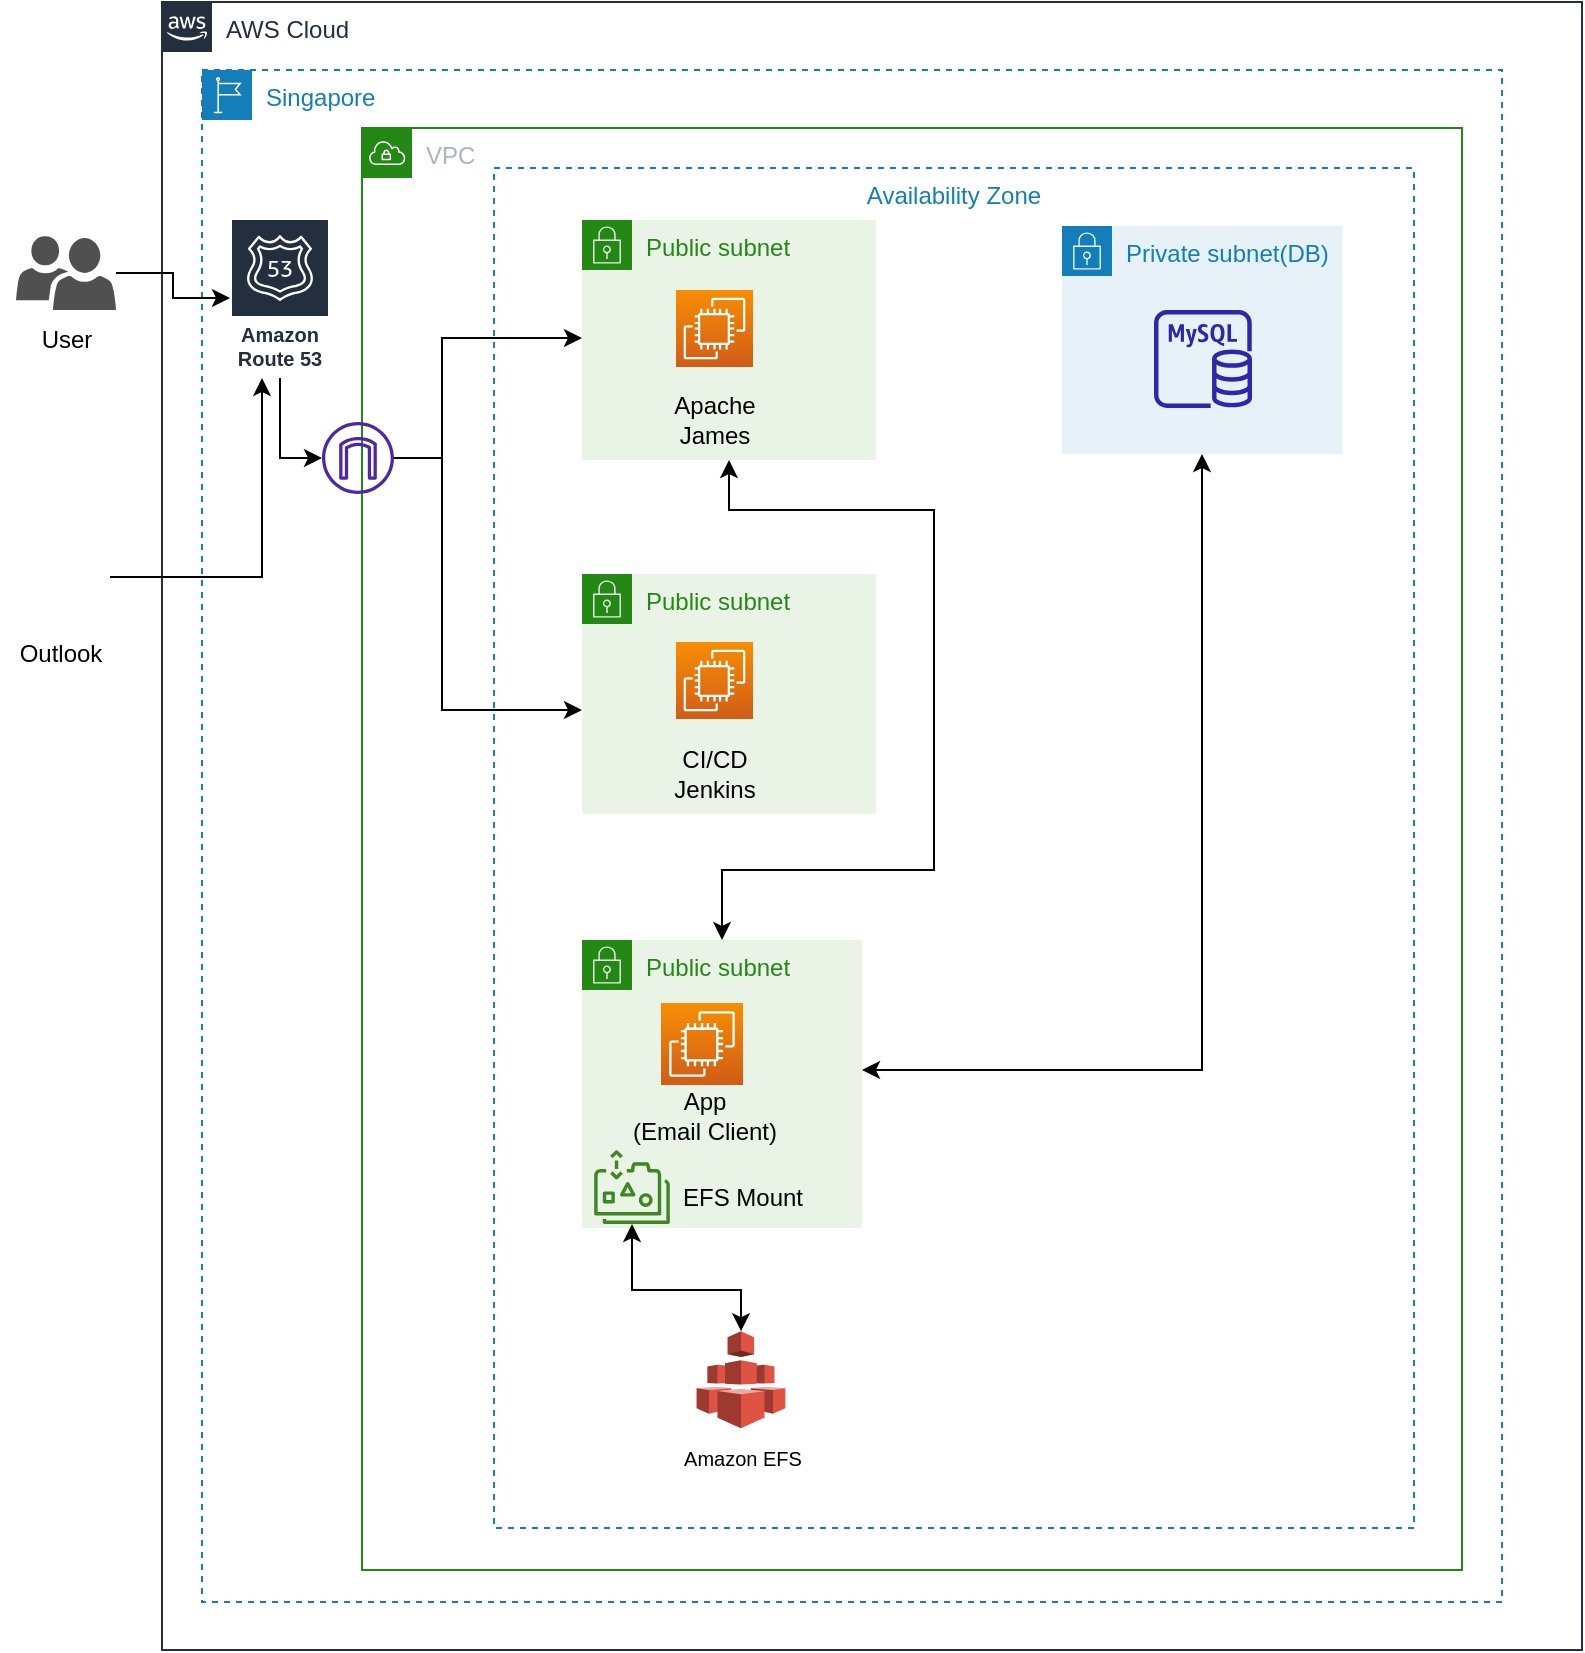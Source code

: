 <mxfile version="20.2.0" type="github">
  <diagram id="Zue_eKCFJt0pqccLzbwO" name="페이지-1">
    <mxGraphModel dx="2595" dy="2425" grid="1" gridSize="10" guides="1" tooltips="1" connect="1" arrows="1" fold="1" page="1" pageScale="1" pageWidth="1169" pageHeight="827" math="0" shadow="0">
      <root>
        <mxCell id="0" />
        <mxCell id="1" parent="0" />
        <mxCell id="9HHPdQ6lVdwMARaH89F9-38" value="AWS Cloud" style="points=[[0,0],[0.25,0],[0.5,0],[0.75,0],[1,0],[1,0.25],[1,0.5],[1,0.75],[1,1],[0.75,1],[0.5,1],[0.25,1],[0,1],[0,0.75],[0,0.5],[0,0.25]];outlineConnect=0;gradientColor=none;html=1;whiteSpace=wrap;fontSize=12;fontStyle=0;container=1;pointerEvents=0;collapsible=0;recursiveResize=0;shape=mxgraph.aws4.group;grIcon=mxgraph.aws4.group_aws_cloud_alt;strokeColor=#232F3E;fillColor=none;verticalAlign=top;align=left;spacingLeft=30;fontColor=#232F3E;dashed=0;" parent="1" vertex="1">
          <mxGeometry x="-1016" y="-1654" width="710" height="824" as="geometry" />
        </mxCell>
        <mxCell id="9HHPdQ6lVdwMARaH89F9-39" value="Singapore" style="points=[[0,0],[0.25,0],[0.5,0],[0.75,0],[1,0],[1,0.25],[1,0.5],[1,0.75],[1,1],[0.75,1],[0.5,1],[0.25,1],[0,1],[0,0.75],[0,0.5],[0,0.25]];outlineConnect=0;gradientColor=none;html=1;whiteSpace=wrap;fontSize=12;fontStyle=0;container=1;pointerEvents=0;collapsible=0;recursiveResize=0;shape=mxgraph.aws4.group;grIcon=mxgraph.aws4.group_region;strokeColor=#147EBA;fillColor=none;verticalAlign=top;align=left;spacingLeft=30;fontColor=#147EBA;dashed=1;" parent="9HHPdQ6lVdwMARaH89F9-38" vertex="1">
          <mxGeometry x="20" y="34" width="650" height="766" as="geometry" />
        </mxCell>
        <mxCell id="9HHPdQ6lVdwMARaH89F9-65" value="VPC" style="points=[[0,0],[0.25,0],[0.5,0],[0.75,0],[1,0],[1,0.25],[1,0.5],[1,0.75],[1,1],[0.75,1],[0.5,1],[0.25,1],[0,1],[0,0.75],[0,0.5],[0,0.25]];outlineConnect=0;gradientColor=none;html=1;whiteSpace=wrap;fontSize=12;fontStyle=0;container=1;pointerEvents=0;collapsible=0;recursiveResize=0;shape=mxgraph.aws4.group;grIcon=mxgraph.aws4.group_vpc;strokeColor=#248814;fillColor=none;verticalAlign=top;align=left;spacingLeft=30;fontColor=#AAB7B8;dashed=0;" parent="9HHPdQ6lVdwMARaH89F9-39" vertex="1">
          <mxGeometry x="80" y="29" width="550" height="721" as="geometry" />
        </mxCell>
        <mxCell id="9HHPdQ6lVdwMARaH89F9-146" value="Availability Zone" style="fillColor=none;strokeColor=#147EBA;dashed=1;verticalAlign=top;fontStyle=0;fontColor=#147EBA;" parent="9HHPdQ6lVdwMARaH89F9-65" vertex="1">
          <mxGeometry x="66" y="20" width="460" height="680" as="geometry" />
        </mxCell>
        <mxCell id="qApSkKF9M9Iw-kagIQw_-2" style="edgeStyle=orthogonalEdgeStyle;rounded=0;orthogonalLoop=1;jettySize=auto;html=1;entryX=0.5;entryY=0;entryDx=0;entryDy=0;startArrow=classic;startFill=1;" edge="1" parent="9HHPdQ6lVdwMARaH89F9-65" source="9HHPdQ6lVdwMARaH89F9-69" target="9HHPdQ6lVdwMARaH89F9-94">
          <mxGeometry relative="1" as="geometry">
            <Array as="points">
              <mxPoint x="184" y="191" />
              <mxPoint x="286" y="191" />
              <mxPoint x="286" y="371" />
              <mxPoint x="180" y="371" />
            </Array>
          </mxGeometry>
        </mxCell>
        <mxCell id="9HHPdQ6lVdwMARaH89F9-69" value="Public subnet" style="points=[[0,0],[0.25,0],[0.5,0],[0.75,0],[1,0],[1,0.25],[1,0.5],[1,0.75],[1,1],[0.75,1],[0.5,1],[0.25,1],[0,1],[0,0.75],[0,0.5],[0,0.25]];outlineConnect=0;gradientColor=none;html=1;whiteSpace=wrap;fontSize=12;fontStyle=0;container=1;pointerEvents=0;collapsible=0;recursiveResize=0;shape=mxgraph.aws4.group;grIcon=mxgraph.aws4.group_security_group;grStroke=0;strokeColor=#248814;fillColor=#E9F3E6;verticalAlign=top;align=left;spacingLeft=30;fontColor=#248814;dashed=0;" parent="9HHPdQ6lVdwMARaH89F9-65" vertex="1">
          <mxGeometry x="110" y="46" width="147" height="120" as="geometry" />
        </mxCell>
        <mxCell id="9HHPdQ6lVdwMARaH89F9-83" value="" style="sketch=0;points=[[0,0,0],[0.25,0,0],[0.5,0,0],[0.75,0,0],[1,0,0],[0,1,0],[0.25,1,0],[0.5,1,0],[0.75,1,0],[1,1,0],[0,0.25,0],[0,0.5,0],[0,0.75,0],[1,0.25,0],[1,0.5,0],[1,0.75,0]];outlineConnect=0;fontColor=#232F3E;gradientColor=#F78E04;gradientDirection=north;fillColor=#D05C17;strokeColor=#ffffff;dashed=0;verticalLabelPosition=bottom;verticalAlign=top;align=center;html=1;fontSize=12;fontStyle=0;aspect=fixed;shape=mxgraph.aws4.resourceIcon;resIcon=mxgraph.aws4.ec2;" parent="9HHPdQ6lVdwMARaH89F9-69" vertex="1">
          <mxGeometry x="47" y="35" width="38.5" height="38.5" as="geometry" />
        </mxCell>
        <mxCell id="9HHPdQ6lVdwMARaH89F9-85" value="Apache&lt;br&gt;James" style="text;html=1;resizable=0;autosize=1;align=center;verticalAlign=middle;points=[];fillColor=none;strokeColor=none;rounded=0;" parent="9HHPdQ6lVdwMARaH89F9-69" vertex="1">
          <mxGeometry x="36.25" y="80" width="60" height="40" as="geometry" />
        </mxCell>
        <mxCell id="9HHPdQ6lVdwMARaH89F9-94" value="Public subnet" style="points=[[0,0],[0.25,0],[0.5,0],[0.75,0],[1,0],[1,0.25],[1,0.5],[1,0.75],[1,1],[0.75,1],[0.5,1],[0.25,1],[0,1],[0,0.75],[0,0.5],[0,0.25]];outlineConnect=0;gradientColor=none;html=1;whiteSpace=wrap;fontSize=12;fontStyle=0;container=1;pointerEvents=0;collapsible=0;recursiveResize=0;shape=mxgraph.aws4.group;grIcon=mxgraph.aws4.group_security_group;grStroke=0;strokeColor=#248814;fillColor=#E9F3E6;verticalAlign=top;align=left;spacingLeft=30;fontColor=#248814;dashed=0;" parent="9HHPdQ6lVdwMARaH89F9-65" vertex="1">
          <mxGeometry x="110" y="406" width="140" height="144" as="geometry" />
        </mxCell>
        <mxCell id="9HHPdQ6lVdwMARaH89F9-101" value="Public subnet" style="points=[[0,0],[0.25,0],[0.5,0],[0.75,0],[1,0],[1,0.25],[1,0.5],[1,0.75],[1,1],[0.75,1],[0.5,1],[0.25,1],[0,1],[0,0.75],[0,0.5],[0,0.25]];outlineConnect=0;gradientColor=none;html=1;whiteSpace=wrap;fontSize=12;fontStyle=0;container=1;pointerEvents=0;collapsible=0;recursiveResize=0;shape=mxgraph.aws4.group;grIcon=mxgraph.aws4.group_security_group;grStroke=0;strokeColor=#248814;fillColor=#E9F3E6;verticalAlign=top;align=left;spacingLeft=30;fontColor=#248814;dashed=0;" parent="9HHPdQ6lVdwMARaH89F9-65" vertex="1">
          <mxGeometry x="110" y="223" width="147" height="120" as="geometry" />
        </mxCell>
        <mxCell id="9HHPdQ6lVdwMARaH89F9-102" value="" style="sketch=0;points=[[0,0,0],[0.25,0,0],[0.5,0,0],[0.75,0,0],[1,0,0],[0,1,0],[0.25,1,0],[0.5,1,0],[0.75,1,0],[1,1,0],[0,0.25,0],[0,0.5,0],[0,0.75,0],[1,0.25,0],[1,0.5,0],[1,0.75,0]];outlineConnect=0;fontColor=#232F3E;gradientColor=#F78E04;gradientDirection=north;fillColor=#D05C17;strokeColor=#ffffff;dashed=0;verticalLabelPosition=bottom;verticalAlign=top;align=center;html=1;fontSize=12;fontStyle=0;aspect=fixed;shape=mxgraph.aws4.resourceIcon;resIcon=mxgraph.aws4.ec2;" parent="9HHPdQ6lVdwMARaH89F9-101" vertex="1">
          <mxGeometry x="47" y="34" width="38.5" height="38.5" as="geometry" />
        </mxCell>
        <mxCell id="9HHPdQ6lVdwMARaH89F9-103" value="CI/CD&lt;br&gt;Jenkins" style="text;html=1;resizable=0;autosize=1;align=center;verticalAlign=middle;points=[];fillColor=none;strokeColor=none;rounded=0;" parent="9HHPdQ6lVdwMARaH89F9-101" vertex="1">
          <mxGeometry x="36.25" y="80" width="60" height="40" as="geometry" />
        </mxCell>
        <mxCell id="9HHPdQ6lVdwMARaH89F9-139" style="edgeStyle=orthogonalEdgeStyle;rounded=0;orthogonalLoop=1;jettySize=auto;html=1;" parent="9HHPdQ6lVdwMARaH89F9-65" source="9HHPdQ6lVdwMARaH89F9-109" target="9HHPdQ6lVdwMARaH89F9-69" edge="1">
          <mxGeometry relative="1" as="geometry">
            <Array as="points">
              <mxPoint x="40" y="165" />
              <mxPoint x="40" y="105" />
            </Array>
          </mxGeometry>
        </mxCell>
        <mxCell id="9HHPdQ6lVdwMARaH89F9-147" style="edgeStyle=orthogonalEdgeStyle;rounded=0;orthogonalLoop=1;jettySize=auto;html=1;" parent="9HHPdQ6lVdwMARaH89F9-65" source="9HHPdQ6lVdwMARaH89F9-109" target="9HHPdQ6lVdwMARaH89F9-101" edge="1">
          <mxGeometry relative="1" as="geometry">
            <Array as="points">
              <mxPoint x="40" y="165" />
              <mxPoint x="40" y="291" />
            </Array>
          </mxGeometry>
        </mxCell>
        <mxCell id="9HHPdQ6lVdwMARaH89F9-109" value="" style="sketch=0;outlineConnect=0;fontColor=#232F3E;gradientColor=none;fillColor=#4D27AA;strokeColor=none;dashed=0;verticalLabelPosition=bottom;verticalAlign=top;align=center;html=1;fontSize=12;fontStyle=0;aspect=fixed;pointerEvents=1;shape=mxgraph.aws4.internet_gateway;" parent="9HHPdQ6lVdwMARaH89F9-65" vertex="1">
          <mxGeometry x="-20" y="147" width="36" height="36" as="geometry" />
        </mxCell>
        <mxCell id="9HHPdQ6lVdwMARaH89F9-168" value="" style="group" parent="9HHPdQ6lVdwMARaH89F9-65" vertex="1" connectable="0">
          <mxGeometry x="149.5" y="602" width="71" height="74" as="geometry" />
        </mxCell>
        <mxCell id="9HHPdQ6lVdwMARaH89F9-170" value="Amazon EFS" style="text;html=1;align=center;verticalAlign=middle;resizable=0;points=[];autosize=1;strokeColor=none;fillColor=none;fontSize=10;" parent="9HHPdQ6lVdwMARaH89F9-168" vertex="1">
          <mxGeometry y="48.186" width="80" height="30" as="geometry" />
        </mxCell>
        <mxCell id="9HHPdQ6lVdwMARaH89F9-169" value="" style="outlineConnect=0;dashed=0;verticalLabelPosition=bottom;verticalAlign=top;align=center;html=1;shape=mxgraph.aws3.efs;fillColor=#E05243;gradientColor=none;" parent="9HHPdQ6lVdwMARaH89F9-168" vertex="1">
          <mxGeometry x="17.81" y="-0.43" width="44.375" height="48.616" as="geometry" />
        </mxCell>
        <mxCell id="9HHPdQ6lVdwMARaH89F9-178" style="edgeStyle=orthogonalEdgeStyle;rounded=0;orthogonalLoop=1;jettySize=auto;html=1;startArrow=classic;startFill=1;" parent="9HHPdQ6lVdwMARaH89F9-65" source="9HHPdQ6lVdwMARaH89F9-175" target="9HHPdQ6lVdwMARaH89F9-94" edge="1">
          <mxGeometry relative="1" as="geometry">
            <Array as="points">
              <mxPoint x="420" y="471" />
            </Array>
          </mxGeometry>
        </mxCell>
        <mxCell id="9HHPdQ6lVdwMARaH89F9-175" value="Private subnet(DB)" style="points=[[0,0],[0.25,0],[0.5,0],[0.75,0],[1,0],[1,0.25],[1,0.5],[1,0.75],[1,1],[0.75,1],[0.5,1],[0.25,1],[0,1],[0,0.75],[0,0.5],[0,0.25]];outlineConnect=0;gradientColor=none;html=1;whiteSpace=wrap;fontSize=12;fontStyle=0;container=1;pointerEvents=0;collapsible=0;recursiveResize=0;shape=mxgraph.aws4.group;grIcon=mxgraph.aws4.group_security_group;grStroke=0;strokeColor=#147EBA;fillColor=#E6F2F8;verticalAlign=top;align=left;spacingLeft=30;fontColor=#147EBA;dashed=0;" parent="9HHPdQ6lVdwMARaH89F9-65" vertex="1">
          <mxGeometry x="350" y="49" width="140" height="114" as="geometry" />
        </mxCell>
        <mxCell id="9HHPdQ6lVdwMARaH89F9-176" value="" style="sketch=0;outlineConnect=0;fontColor=#232F3E;gradientColor=none;fillColor=#2E27AD;strokeColor=none;dashed=0;verticalLabelPosition=bottom;verticalAlign=top;align=center;html=1;fontSize=12;fontStyle=0;aspect=fixed;pointerEvents=1;shape=mxgraph.aws4.rds_mysql_instance;" parent="9HHPdQ6lVdwMARaH89F9-65" vertex="1">
          <mxGeometry x="396" y="91" width="49" height="49" as="geometry" />
        </mxCell>
        <mxCell id="qApSkKF9M9Iw-kagIQw_-4" style="edgeStyle=orthogonalEdgeStyle;rounded=0;orthogonalLoop=1;jettySize=auto;html=1;entryX=0.5;entryY=0;entryDx=0;entryDy=0;entryPerimeter=0;startArrow=classic;startFill=1;" edge="1" parent="9HHPdQ6lVdwMARaH89F9-65" source="qApSkKF9M9Iw-kagIQw_-3" target="9HHPdQ6lVdwMARaH89F9-169">
          <mxGeometry relative="1" as="geometry">
            <Array as="points">
              <mxPoint x="135" y="581" />
              <mxPoint x="190" y="581" />
            </Array>
          </mxGeometry>
        </mxCell>
        <mxCell id="qApSkKF9M9Iw-kagIQw_-3" value="" style="sketch=0;outlineConnect=0;fontColor=#232F3E;gradientColor=none;fillColor=#3F8624;strokeColor=none;dashed=0;verticalLabelPosition=bottom;verticalAlign=top;align=center;html=1;fontSize=12;fontStyle=0;aspect=fixed;pointerEvents=1;shape=mxgraph.aws4.elastic_file_system_infrequent_access;" vertex="1" parent="9HHPdQ6lVdwMARaH89F9-65">
          <mxGeometry x="116" y="511" width="38" height="37.03" as="geometry" />
        </mxCell>
        <mxCell id="qApSkKF9M9Iw-kagIQw_-5" value="EFS Mount" style="text;html=1;align=center;verticalAlign=middle;resizable=0;points=[];autosize=1;strokeColor=none;fillColor=none;" vertex="1" parent="9HHPdQ6lVdwMARaH89F9-65">
          <mxGeometry x="149.5" y="520" width="80" height="30" as="geometry" />
        </mxCell>
        <mxCell id="9HHPdQ6lVdwMARaH89F9-99" value="" style="sketch=0;points=[[0,0,0],[0.25,0,0],[0.5,0,0],[0.75,0,0],[1,0,0],[0,1,0],[0.25,1,0],[0.5,1,0],[0.75,1,0],[1,1,0],[0,0.25,0],[0,0.5,0],[0,0.75,0],[1,0.25,0],[1,0.5,0],[1,0.75,0]];outlineConnect=0;fontColor=#232F3E;gradientColor=#F78E04;gradientDirection=north;fillColor=#D05C17;strokeColor=#ffffff;dashed=0;verticalLabelPosition=bottom;verticalAlign=top;align=center;html=1;fontSize=12;fontStyle=0;aspect=fixed;shape=mxgraph.aws4.resourceIcon;resIcon=mxgraph.aws4.ec2;" parent="9HHPdQ6lVdwMARaH89F9-65" vertex="1">
          <mxGeometry x="149.5" y="437.5" width="41" height="41" as="geometry" />
        </mxCell>
        <mxCell id="9HHPdQ6lVdwMARaH89F9-100" value="App&lt;br&gt;(Email Client)" style="text;html=1;resizable=0;autosize=1;align=center;verticalAlign=middle;points=[];fillColor=none;strokeColor=none;rounded=0;" parent="9HHPdQ6lVdwMARaH89F9-65" vertex="1">
          <mxGeometry x="120.5" y="473.5" width="100" height="40" as="geometry" />
        </mxCell>
        <mxCell id="9HHPdQ6lVdwMARaH89F9-110" style="edgeStyle=orthogonalEdgeStyle;rounded=0;orthogonalLoop=1;jettySize=auto;html=1;" parent="9HHPdQ6lVdwMARaH89F9-39" source="9HHPdQ6lVdwMARaH89F9-75" target="9HHPdQ6lVdwMARaH89F9-109" edge="1">
          <mxGeometry relative="1" as="geometry">
            <Array as="points">
              <mxPoint x="39" y="194" />
            </Array>
          </mxGeometry>
        </mxCell>
        <mxCell id="9HHPdQ6lVdwMARaH89F9-75" value="Amazon Route 53" style="sketch=0;outlineConnect=0;fontColor=#232F3E;gradientColor=none;strokeColor=#ffffff;fillColor=#232F3E;dashed=0;verticalLabelPosition=middle;verticalAlign=bottom;align=center;html=1;whiteSpace=wrap;fontSize=10;fontStyle=1;spacing=3;shape=mxgraph.aws4.productIcon;prIcon=mxgraph.aws4.route_53;" parent="9HHPdQ6lVdwMARaH89F9-39" vertex="1">
          <mxGeometry x="14" y="74" width="50" height="80" as="geometry" />
        </mxCell>
        <mxCell id="9HHPdQ6lVdwMARaH89F9-81" style="edgeStyle=orthogonalEdgeStyle;rounded=0;orthogonalLoop=1;jettySize=auto;html=1;" parent="1" source="9HHPdQ6lVdwMARaH89F9-77" target="9HHPdQ6lVdwMARaH89F9-75" edge="1">
          <mxGeometry relative="1" as="geometry" />
        </mxCell>
        <mxCell id="9HHPdQ6lVdwMARaH89F9-77" value="" style="sketch=0;pointerEvents=1;shadow=0;dashed=0;html=1;strokeColor=none;labelPosition=center;verticalLabelPosition=bottom;verticalAlign=top;align=center;fillColor=#505050;shape=mxgraph.mscae.intune.user_group" parent="1" vertex="1">
          <mxGeometry x="-1089" y="-1537" width="50" height="37" as="geometry" />
        </mxCell>
        <mxCell id="9HHPdQ6lVdwMARaH89F9-163" value="User" style="text;html=1;align=center;verticalAlign=middle;resizable=0;points=[];autosize=1;strokeColor=none;fillColor=none;" parent="1" vertex="1">
          <mxGeometry x="-1089" y="-1500" width="50" height="30" as="geometry" />
        </mxCell>
        <mxCell id="9HHPdQ6lVdwMARaH89F9-165" style="edgeStyle=orthogonalEdgeStyle;rounded=0;orthogonalLoop=1;jettySize=auto;html=1;" parent="1" source="9HHPdQ6lVdwMARaH89F9-164" target="9HHPdQ6lVdwMARaH89F9-75" edge="1">
          <mxGeometry relative="1" as="geometry">
            <Array as="points">
              <mxPoint x="-966" y="-1366" />
            </Array>
          </mxGeometry>
        </mxCell>
        <mxCell id="9HHPdQ6lVdwMARaH89F9-164" value="" style="shape=image;html=1;verticalAlign=top;verticalLabelPosition=bottom;labelBackgroundColor=#ffffff;imageAspect=0;aspect=fixed;image=https://cdn3.iconfinder.com/data/icons/capsocial-round/500/Outlook-128.png" parent="1" vertex="1">
          <mxGeometry x="-1089" y="-1390" width="47" height="47" as="geometry" />
        </mxCell>
        <mxCell id="9HHPdQ6lVdwMARaH89F9-166" value="Outlook" style="text;html=1;align=center;verticalAlign=middle;resizable=0;points=[];autosize=1;strokeColor=none;fillColor=none;" parent="1" vertex="1">
          <mxGeometry x="-1097" y="-1343" width="60" height="30" as="geometry" />
        </mxCell>
      </root>
    </mxGraphModel>
  </diagram>
</mxfile>

